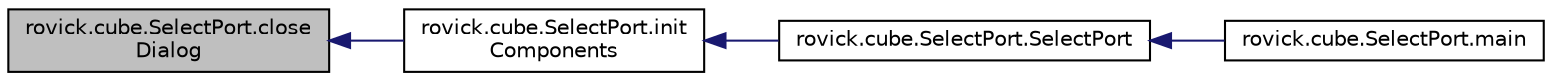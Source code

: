 digraph "rovick.cube.SelectPort.closeDialog"
{
  edge [fontname="Helvetica",fontsize="10",labelfontname="Helvetica",labelfontsize="10"];
  node [fontname="Helvetica",fontsize="10",shape=record];
  rankdir="LR";
  Node2 [label="rovick.cube.SelectPort.close\lDialog",height=0.2,width=0.4,color="black", fillcolor="grey75", style="filled", fontcolor="black"];
  Node2 -> Node3 [dir="back",color="midnightblue",fontsize="10",style="solid",fontname="Helvetica"];
  Node3 [label="rovick.cube.SelectPort.init\lComponents",height=0.2,width=0.4,color="black", fillcolor="white", style="filled",URL="$classrovick_1_1cube_1_1_select_port_ad78a929ef2ebcc6adf855d036c26b6e8.html#ad78a929ef2ebcc6adf855d036c26b6e8"];
  Node3 -> Node4 [dir="back",color="midnightblue",fontsize="10",style="solid",fontname="Helvetica"];
  Node4 [label="rovick.cube.SelectPort.SelectPort",height=0.2,width=0.4,color="black", fillcolor="white", style="filled",URL="$classrovick_1_1cube_1_1_select_port_aea82c9092e31a7558783d8cb178ca926.html#aea82c9092e31a7558783d8cb178ca926"];
  Node4 -> Node5 [dir="back",color="midnightblue",fontsize="10",style="solid",fontname="Helvetica"];
  Node5 [label="rovick.cube.SelectPort.main",height=0.2,width=0.4,color="black", fillcolor="white", style="filled",URL="$classrovick_1_1cube_1_1_select_port_aaa444620a61bc23473f79b62089721dd.html#aaa444620a61bc23473f79b62089721dd"];
}
